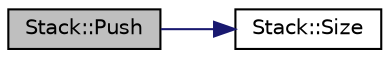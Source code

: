 digraph G
{
  edge [fontname="Helvetica",fontsize="10",labelfontname="Helvetica",labelfontsize="10"];
  node [fontname="Helvetica",fontsize="10",shape=record];
  rankdir="LR";
  Node1 [label="Stack::Push",height=0.2,width=0.4,color="black", fillcolor="grey75", style="filled" fontcolor="black"];
  Node1 -> Node2 [color="midnightblue",fontsize="10",style="solid",fontname="Helvetica"];
  Node2 [label="Stack::Size",height=0.2,width=0.4,color="black", fillcolor="white", style="filled",URL="$class_stack.html#afa16c7ccfa8bffdaa40239dd6aacc95d",tooltip="Return size of the stack."];
}
